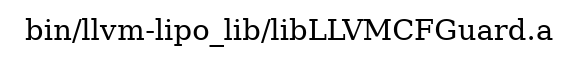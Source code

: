 digraph "bin/llvm-lipo_lib/libLLVMCFGuard.a" {
	label="bin/llvm-lipo_lib/libLLVMCFGuard.a";
	rankdir=LR;

}
